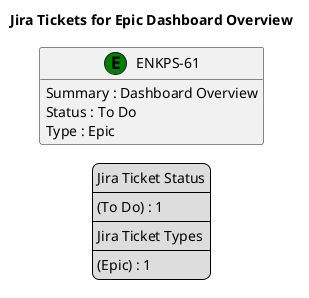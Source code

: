 @startuml
'https://plantuml.com/class-diagram

' GENERATE CLASS DIAGRAM ===========
' Generated at    : Tue May 14 15:57:50 CEST 2024

title Jira Tickets for Epic Dashboard Overview
hide empty members

legend
Jira Ticket Status
----
(To Do) : 1
----
Jira Ticket Types
----
(Epic) : 1
end legend


' Tickets =======
class "ENKPS-61" << (E,green) >> {
  Summary : Dashboard Overview
  Status : To Do
  Type : Epic
}



' Links =======

' Parents =======



@enduml
